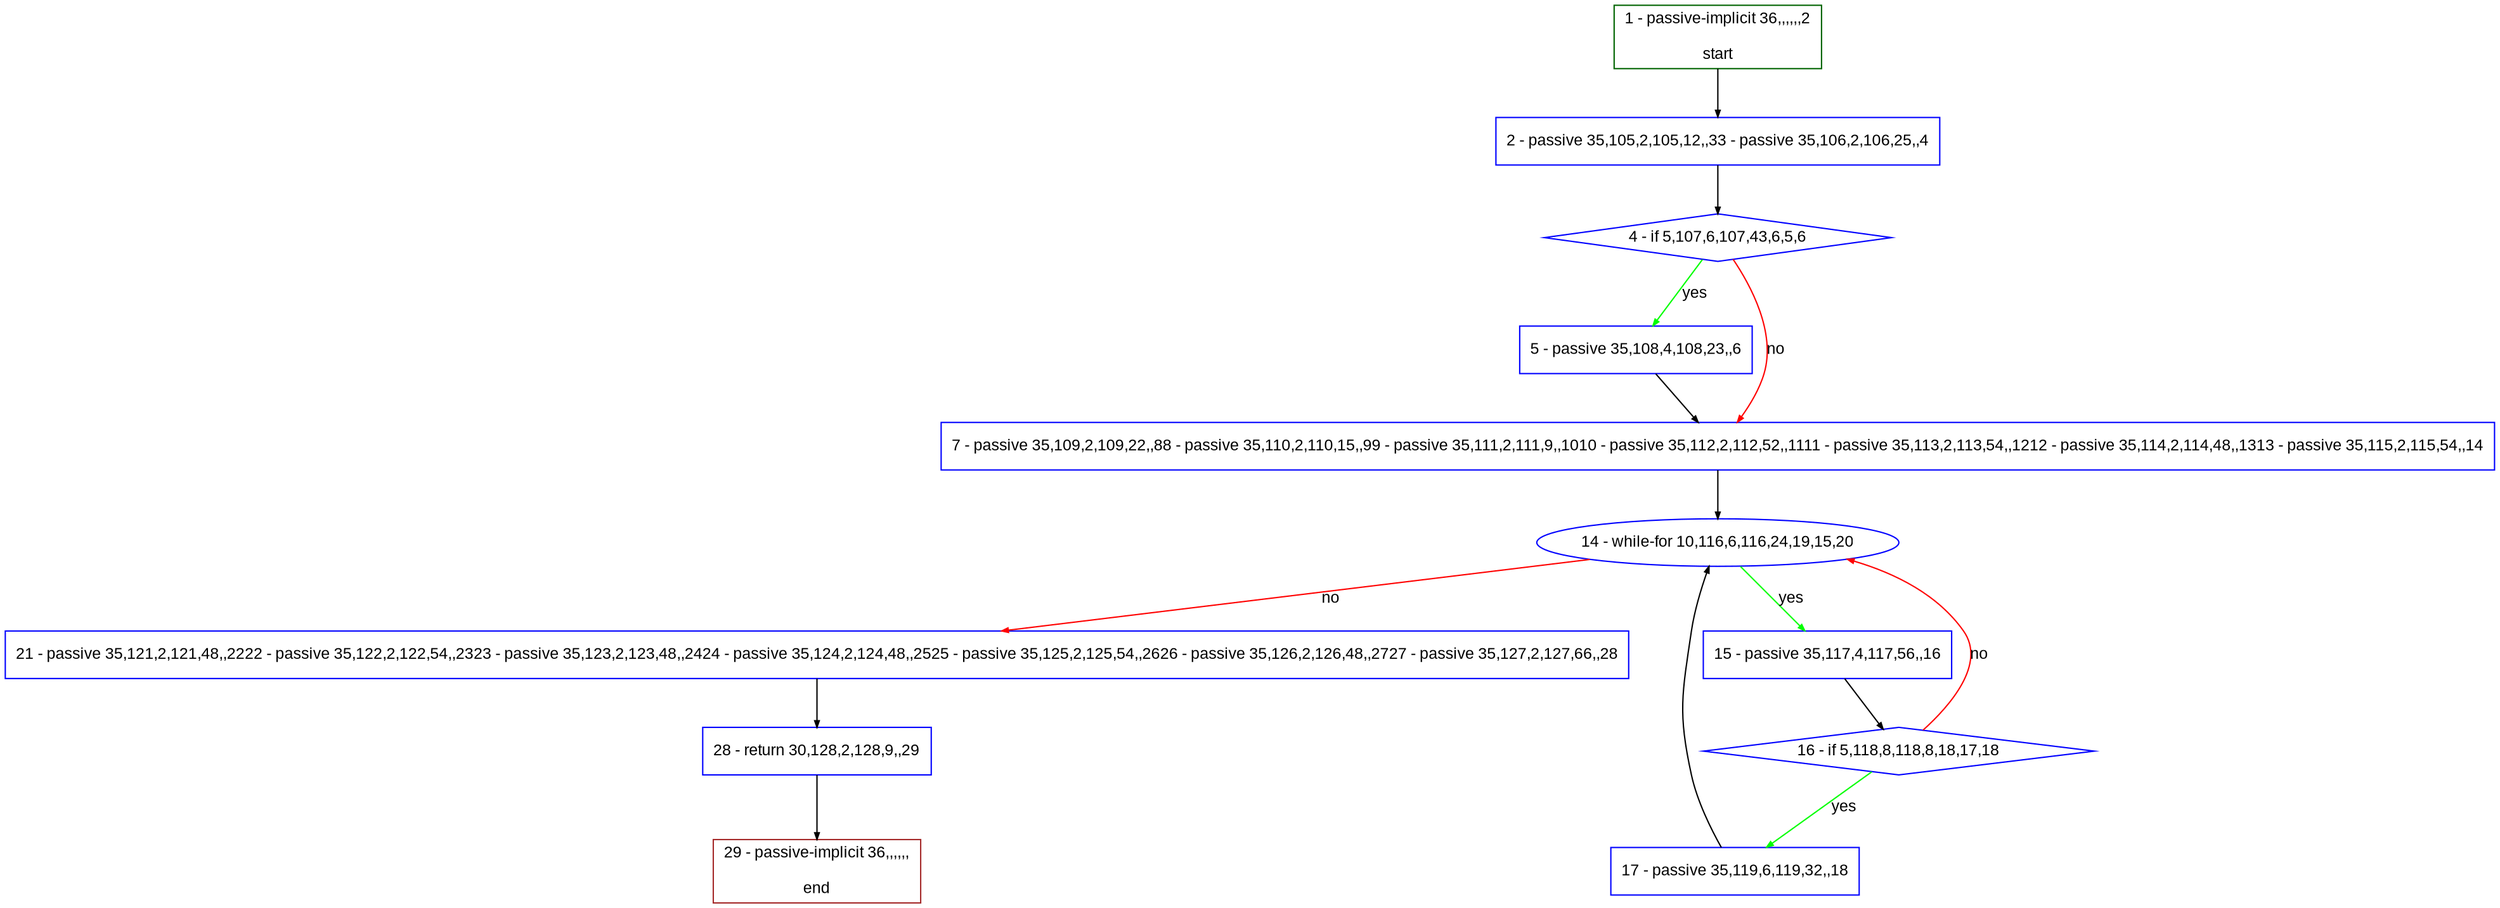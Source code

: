 digraph "" {
  graph [pack="true", label="", fontsize="12", packmode="clust", fontname="Arial", fillcolor="#FFFFCC", bgcolor="white", style="rounded,filled", compound="true"];
  node [node_initialized="no", label="", color="grey", fontsize="12", fillcolor="white", fontname="Arial", style="filled", shape="rectangle", compound="true", fixedsize="false"];
  edge [fontcolor="black", arrowhead="normal", arrowtail="none", arrowsize="0.5", ltail="", label="", color="black", fontsize="12", lhead="", fontname="Arial", dir="forward", compound="true"];
  __N1 [label="2 - passive 35,105,2,105,12,,33 - passive 35,106,2,106,25,,4", color="#0000ff", fillcolor="#ffffff", style="filled", shape="box"];
  __N2 [label="1 - passive-implicit 36,,,,,,2\n\nstart", color="#006400", fillcolor="#ffffff", style="filled", shape="box"];
  __N3 [label="4 - if 5,107,6,107,43,6,5,6", color="#0000ff", fillcolor="#ffffff", style="filled", shape="diamond"];
  __N4 [label="5 - passive 35,108,4,108,23,,6", color="#0000ff", fillcolor="#ffffff", style="filled", shape="box"];
  __N5 [label="7 - passive 35,109,2,109,22,,88 - passive 35,110,2,110,15,,99 - passive 35,111,2,111,9,,1010 - passive 35,112,2,112,52,,1111 - passive 35,113,2,113,54,,1212 - passive 35,114,2,114,48,,1313 - passive 35,115,2,115,54,,14", color="#0000ff", fillcolor="#ffffff", style="filled", shape="box"];
  __N6 [label="14 - while-for 10,116,6,116,24,19,15,20", color="#0000ff", fillcolor="#ffffff", style="filled", shape="oval"];
  __N7 [label="15 - passive 35,117,4,117,56,,16", color="#0000ff", fillcolor="#ffffff", style="filled", shape="box"];
  __N8 [label="21 - passive 35,121,2,121,48,,2222 - passive 35,122,2,122,54,,2323 - passive 35,123,2,123,48,,2424 - passive 35,124,2,124,48,,2525 - passive 35,125,2,125,54,,2626 - passive 35,126,2,126,48,,2727 - passive 35,127,2,127,66,,28", color="#0000ff", fillcolor="#ffffff", style="filled", shape="box"];
  __N9 [label="16 - if 5,118,8,118,8,18,17,18", color="#0000ff", fillcolor="#ffffff", style="filled", shape="diamond"];
  __N10 [label="17 - passive 35,119,6,119,32,,18", color="#0000ff", fillcolor="#ffffff", style="filled", shape="box"];
  __N11 [label="28 - return 30,128,2,128,9,,29", color="#0000ff", fillcolor="#ffffff", style="filled", shape="box"];
  __N12 [label="29 - passive-implicit 36,,,,,,\n\nend", color="#a52a2a", fillcolor="#ffffff", style="filled", shape="box"];
  __N2 -> __N1 [arrowhead="normal", arrowtail="none", color="#000000", label="", dir="forward"];
  __N1 -> __N3 [arrowhead="normal", arrowtail="none", color="#000000", label="", dir="forward"];
  __N3 -> __N4 [arrowhead="normal", arrowtail="none", color="#00ff00", label="yes", dir="forward"];
  __N3 -> __N5 [arrowhead="normal", arrowtail="none", color="#ff0000", label="no", dir="forward"];
  __N4 -> __N5 [arrowhead="normal", arrowtail="none", color="#000000", label="", dir="forward"];
  __N5 -> __N6 [arrowhead="normal", arrowtail="none", color="#000000", label="", dir="forward"];
  __N6 -> __N7 [arrowhead="normal", arrowtail="none", color="#00ff00", label="yes", dir="forward"];
  __N6 -> __N8 [arrowhead="normal", arrowtail="none", color="#ff0000", label="no", dir="forward"];
  __N7 -> __N9 [arrowhead="normal", arrowtail="none", color="#000000", label="", dir="forward"];
  __N9 -> __N6 [arrowhead="normal", arrowtail="none", color="#ff0000", label="no", dir="forward"];
  __N9 -> __N10 [arrowhead="normal", arrowtail="none", color="#00ff00", label="yes", dir="forward"];
  __N10 -> __N6 [arrowhead="normal", arrowtail="none", color="#000000", label="", dir="forward"];
  __N8 -> __N11 [arrowhead="normal", arrowtail="none", color="#000000", label="", dir="forward"];
  __N11 -> __N12 [arrowhead="normal", arrowtail="none", color="#000000", label="", dir="forward"];
}
